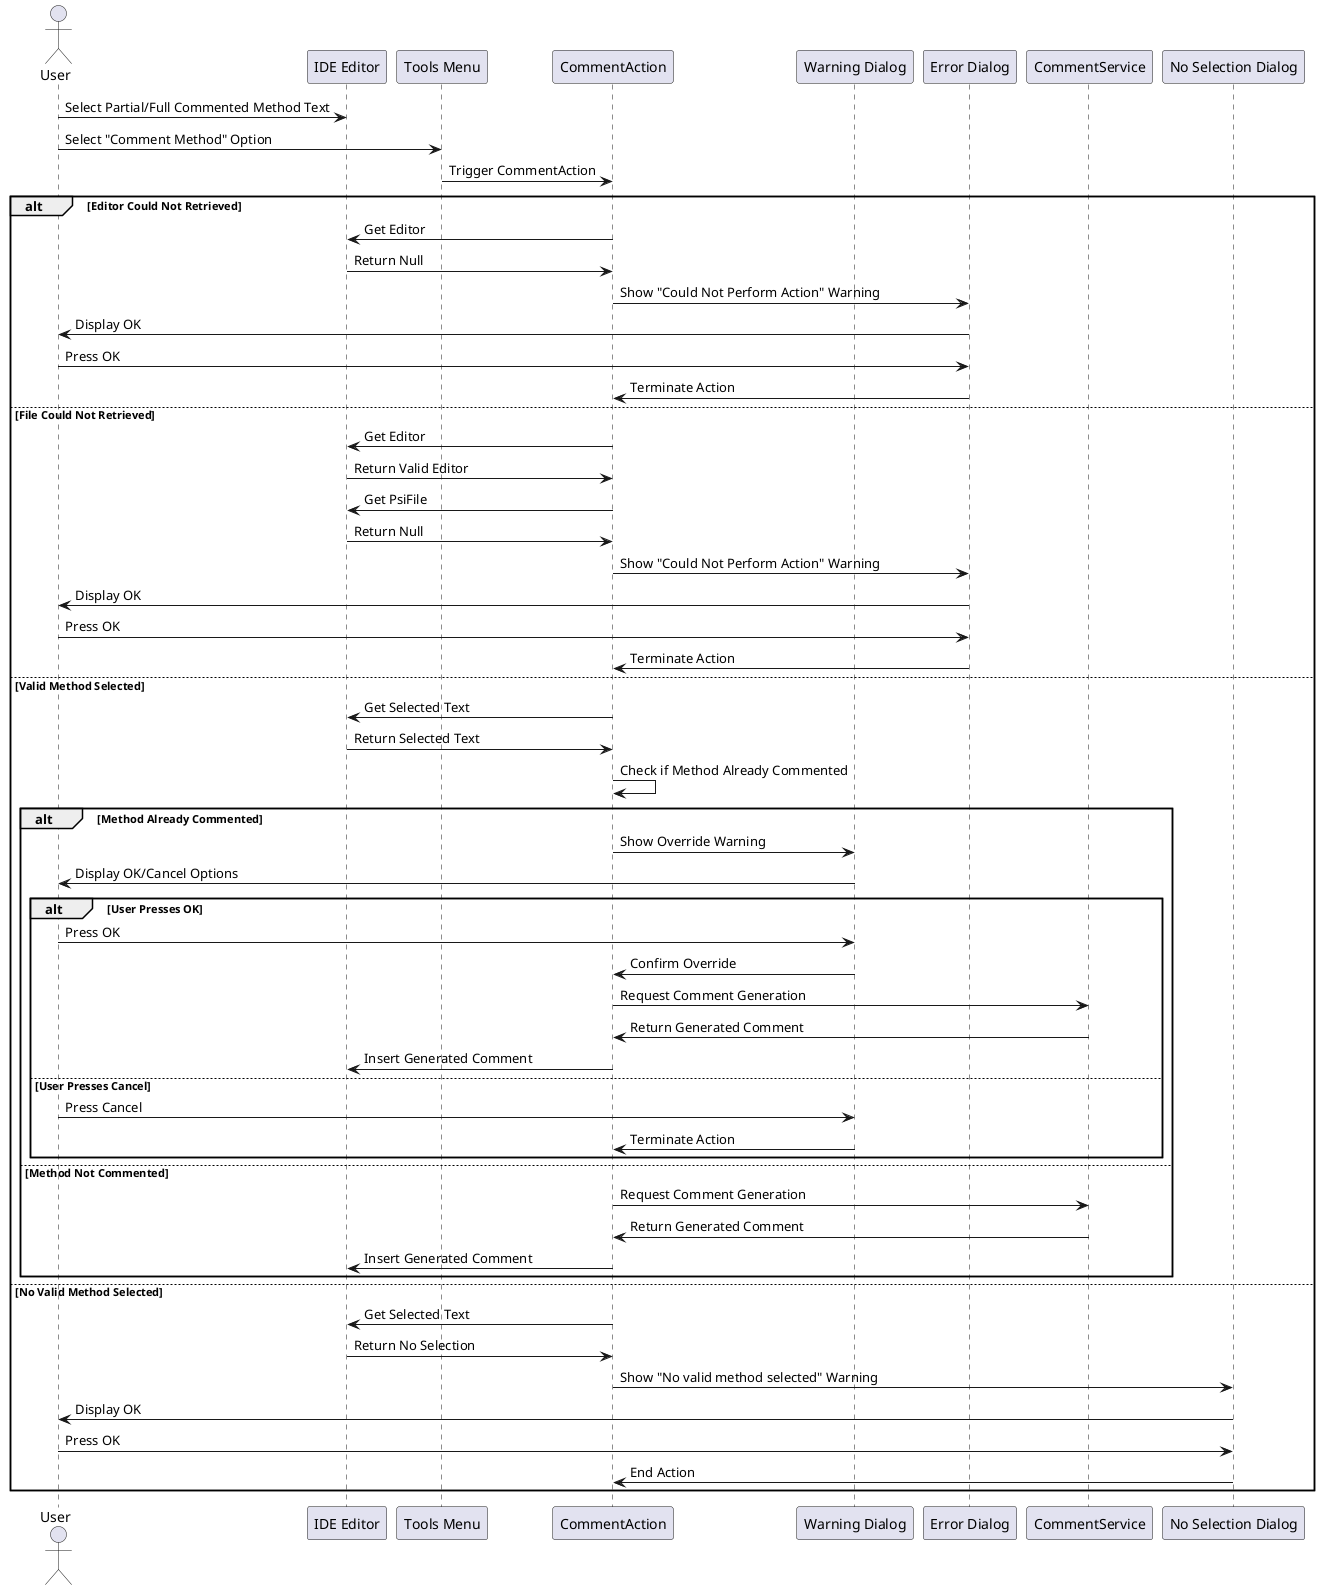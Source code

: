 @startuml

actor User
participant "IDE Editor" as Editor
participant "Tools Menu" as Tools
participant "CommentAction" as Action
participant "Warning Dialog" as Dialog
participant "Error Dialog" as ErrorDialog
participant "CommentService" as Service
participant "No Selection Dialog" as NoSelectionDialog

User -> Editor : Select Partial/Full Commented Method Text
User -> Tools : Select "Comment Method" Option
Tools -> Action : Trigger CommentAction

alt Editor Could Not Retrieved
    Action -> Editor : Get Editor
    Editor -> Action : Return Null
    Action -> ErrorDialog : Show "Could Not Perform Action" Warning
    ErrorDialog -> User : Display OK
    User -> ErrorDialog : Press OK
    ErrorDialog -> Action : Terminate Action
else File Could Not Retrieved
    Action -> Editor : Get Editor
    Editor -> Action : Return Valid Editor
    Action -> Editor : Get PsiFile
    Editor -> Action : Return Null
    Action -> ErrorDialog : Show "Could Not Perform Action" Warning
    ErrorDialog -> User : Display OK
    User -> ErrorDialog : Press OK
    ErrorDialog -> Action : Terminate Action
else Valid Method Selected
    Action -> Editor : Get Selected Text
    Editor -> Action : Return Selected Text
    Action -> Action : Check if Method Already Commented

     alt Method Already Commented
            Action -> Dialog : Show Override Warning
            Dialog -> User : Display OK/Cancel Options
            alt User Presses OK
                        User -> Dialog : Press OK
                        Dialog -> Action : Confirm Override
                        Action -> Service : Request Comment Generation
                        Service -> Action : Return Generated Comment
                        Action -> Editor : Insert Generated Comment
                    else User Presses Cancel
                        User -> Dialog : Press Cancel
                        Dialog -> Action : Terminate Action
                    end
        else Method Not Commented
            Action -> Service : Request Comment Generation
            Service -> Action : Return Generated Comment
            Action -> Editor : Insert Generated Comment
        end
else No Valid Method Selected
    Action -> Editor : Get Selected Text
    Editor -> Action : Return No Selection
    Action -> NoSelectionDialog : Show "No valid method selected" Warning
    NoSelectionDialog -> User : Display OK
    User -> NoSelectionDialog : Press OK
    NoSelectionDialog -> Action : End Action
end

@enduml
